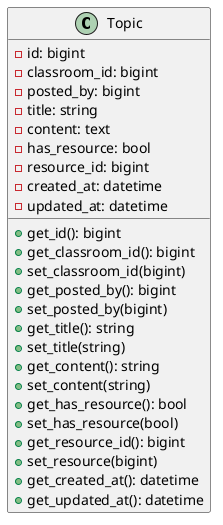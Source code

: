 @startuml topic

class Topic {
    - id: bigint
    - classroom_id: bigint
    - posted_by: bigint
    - title: string
    - content: text
    - has_resource: bool
    - resource_id: bigint
    - created_at: datetime
    - updated_at: datetime

    + get_id(): bigint
    + get_classroom_id(): bigint
    + set_classroom_id(bigint)
    + get_posted_by(): bigint
    + set_posted_by(bigint)
    + get_title(): string
    + set_title(string)
    + get_content(): string
    + set_content(string)
    + get_has_resource(): bool
    + set_has_resource(bool)
    + get_resource_id(): bigint
    + set_resource(bigint)
    + get_created_at(): datetime
    + get_updated_at(): datetime
}

@enduml